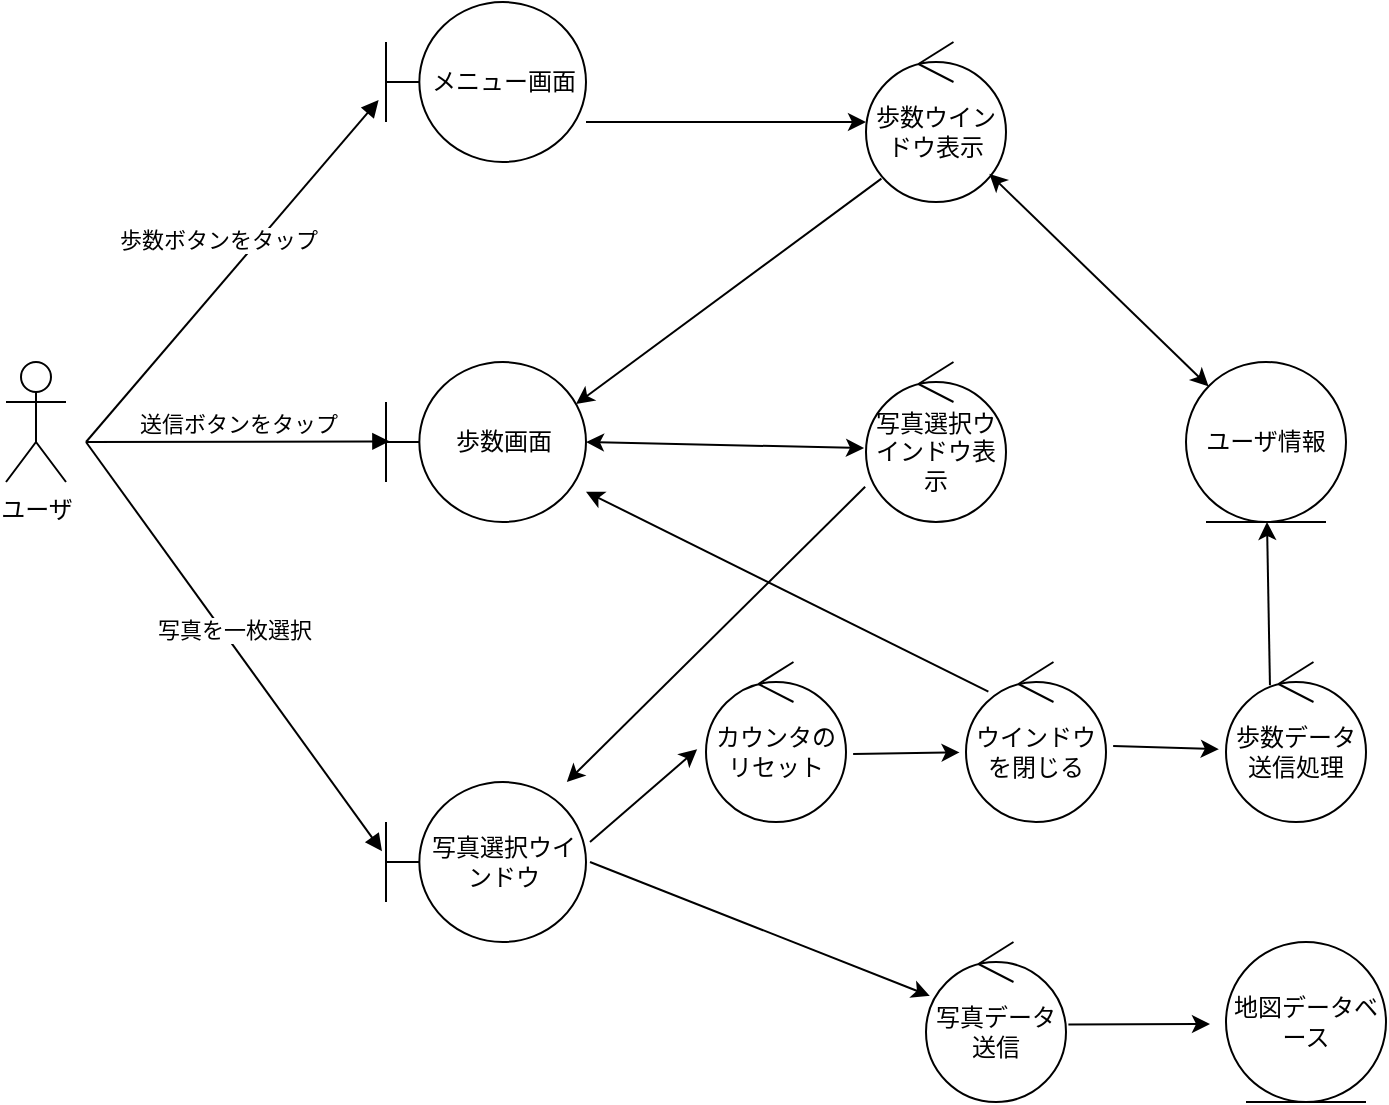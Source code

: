 <mxfile version="13.6.5">
    <diagram id="WnSoWblHD1oKZsIM-miO" name="ページ1">
        <mxGraphModel dx="758" dy="577" grid="1" gridSize="10" guides="1" tooltips="1" connect="1" arrows="1" fold="1" page="1" pageScale="1" pageWidth="827" pageHeight="1169" math="0" shadow="0">
            <root>
                <mxCell id="0"/>
                <mxCell id="1" parent="0"/>
                <mxCell id="2" value="ユーザ" style="shape=umlActor;verticalLabelPosition=bottom;verticalAlign=top;html=1;outlineConnect=0;" vertex="1" parent="1">
                    <mxGeometry x="50" y="410" width="30" height="60" as="geometry"/>
                </mxCell>
                <mxCell id="3" value="メニュー画面" style="shape=umlBoundary;whiteSpace=wrap;html=1;" vertex="1" parent="1">
                    <mxGeometry x="240" y="230" width="100" height="80" as="geometry"/>
                </mxCell>
                <mxCell id="4" value="歩数ボタンをタップ" style="html=1;verticalAlign=bottom;endArrow=block;entryX=-0.037;entryY=0.613;entryDx=0;entryDy=0;entryPerimeter=0;" edge="1" parent="1" target="3">
                    <mxGeometry y="10" width="80" relative="1" as="geometry">
                        <mxPoint x="90" y="450" as="sourcePoint"/>
                        <mxPoint x="190" y="520" as="targetPoint"/>
                        <mxPoint as="offset"/>
                    </mxGeometry>
                </mxCell>
                <mxCell id="5" value="歩数ウインドウ表示" style="ellipse;shape=umlControl;whiteSpace=wrap;html=1;" vertex="1" parent="1">
                    <mxGeometry x="480" y="250" width="70" height="80" as="geometry"/>
                </mxCell>
                <mxCell id="6" value="歩数画面" style="shape=umlBoundary;whiteSpace=wrap;html=1;" vertex="1" parent="1">
                    <mxGeometry x="240" y="410" width="100" height="80" as="geometry"/>
                </mxCell>
                <mxCell id="7" value="" style="endArrow=classic;html=1;exitX=1;exitY=0.75;exitDx=0;exitDy=0;exitPerimeter=0;" edge="1" parent="1" source="3" target="5">
                    <mxGeometry width="50" height="50" relative="1" as="geometry">
                        <mxPoint x="500" y="550" as="sourcePoint"/>
                        <mxPoint x="550" y="500" as="targetPoint"/>
                    </mxGeometry>
                </mxCell>
                <mxCell id="8" value="" style="endArrow=classic;html=1;exitX=0.11;exitY=0.854;exitDx=0;exitDy=0;exitPerimeter=0;entryX=0.95;entryY=0.263;entryDx=0;entryDy=0;entryPerimeter=0;" edge="1" parent="1" source="5" target="6">
                    <mxGeometry width="50" height="50" relative="1" as="geometry">
                        <mxPoint x="500" y="550" as="sourcePoint"/>
                        <mxPoint x="550" y="500" as="targetPoint"/>
                    </mxGeometry>
                </mxCell>
                <mxCell id="9" value="送信ボタンをタップ" style="html=1;verticalAlign=bottom;endArrow=block;entryX=0.017;entryY=0.496;entryDx=0;entryDy=0;entryPerimeter=0;" edge="1" parent="1" target="6">
                    <mxGeometry width="80" relative="1" as="geometry">
                        <mxPoint x="90" y="450" as="sourcePoint"/>
                        <mxPoint x="560" y="520" as="targetPoint"/>
                    </mxGeometry>
                </mxCell>
                <mxCell id="11" value="" style="endArrow=classic;startArrow=classic;html=1;exitX=1;exitY=0.5;exitDx=0;exitDy=0;exitPerimeter=0;entryX=-0.014;entryY=0.538;entryDx=0;entryDy=0;entryPerimeter=0;" edge="1" parent="1" source="6">
                    <mxGeometry width="50" height="50" relative="1" as="geometry">
                        <mxPoint x="500" y="550" as="sourcePoint"/>
                        <mxPoint x="479.02" y="453.04" as="targetPoint"/>
                    </mxGeometry>
                </mxCell>
                <mxCell id="12" value="ユーザ情報" style="ellipse;shape=umlEntity;whiteSpace=wrap;html=1;" vertex="1" parent="1">
                    <mxGeometry x="640" y="410" width="80" height="80" as="geometry"/>
                </mxCell>
                <mxCell id="13" value="" style="endArrow=classic;startArrow=classic;html=1;" edge="1" parent="1" target="12" source="5">
                    <mxGeometry width="50" height="50" relative="1" as="geometry">
                        <mxPoint x="561" y="380" as="sourcePoint"/>
                        <mxPoint x="550" y="540" as="targetPoint"/>
                    </mxGeometry>
                </mxCell>
                <mxCell id="15" value="写真選択ウインドウ表示&lt;br&gt;" style="ellipse;shape=umlControl;whiteSpace=wrap;html=1;" vertex="1" parent="1">
                    <mxGeometry x="480" y="410" width="70" height="80" as="geometry"/>
                </mxCell>
                <mxCell id="16" value="" style="endArrow=classic;html=1;exitX=-0.006;exitY=0.78;exitDx=0;exitDy=0;exitPerimeter=0;" edge="1" parent="1" source="15" target="17">
                    <mxGeometry width="50" height="50" relative="1" as="geometry">
                        <mxPoint x="370" y="440" as="sourcePoint"/>
                        <mxPoint x="340" y="540" as="targetPoint"/>
                    </mxGeometry>
                </mxCell>
                <mxCell id="17" value="写真選択ウインドウ" style="shape=umlBoundary;whiteSpace=wrap;html=1;" vertex="1" parent="1">
                    <mxGeometry x="240" y="620" width="100" height="80" as="geometry"/>
                </mxCell>
                <mxCell id="20" value="写真を一枚選択" style="html=1;verticalAlign=bottom;endArrow=block;entryX=-0.02;entryY=0.433;entryDx=0;entryDy=0;entryPerimeter=0;" edge="1" parent="1" target="17">
                    <mxGeometry width="80" relative="1" as="geometry">
                        <mxPoint x="90" y="450" as="sourcePoint"/>
                        <mxPoint x="430" y="500" as="targetPoint"/>
                    </mxGeometry>
                </mxCell>
                <mxCell id="21" value="写真データ送信" style="ellipse;shape=umlControl;whiteSpace=wrap;html=1;" vertex="1" parent="1">
                    <mxGeometry x="510" y="700" width="70" height="80" as="geometry"/>
                </mxCell>
                <mxCell id="22" value="カウンタのリセット" style="ellipse;shape=umlControl;whiteSpace=wrap;html=1;" vertex="1" parent="1">
                    <mxGeometry x="400" y="560" width="70" height="80" as="geometry"/>
                </mxCell>
                <mxCell id="24" value="" style="endArrow=classic;html=1;entryX=-0.063;entryY=0.545;entryDx=0;entryDy=0;entryPerimeter=0;" edge="1" parent="1" target="22">
                    <mxGeometry width="50" height="50" relative="1" as="geometry">
                        <mxPoint x="342" y="650" as="sourcePoint"/>
                        <mxPoint x="420" y="550" as="targetPoint"/>
                    </mxGeometry>
                </mxCell>
                <mxCell id="25" value="" style="endArrow=classic;html=1;exitX=1.02;exitY=0.5;exitDx=0;exitDy=0;exitPerimeter=0;" edge="1" parent="1" source="17" target="21">
                    <mxGeometry width="50" height="50" relative="1" as="geometry">
                        <mxPoint x="370" y="600" as="sourcePoint"/>
                        <mxPoint x="420" y="550" as="targetPoint"/>
                    </mxGeometry>
                </mxCell>
                <mxCell id="26" value="ウインドウを閉じる" style="ellipse;shape=umlControl;whiteSpace=wrap;html=1;" vertex="1" parent="1">
                    <mxGeometry x="530" y="560" width="70" height="80" as="geometry"/>
                </mxCell>
                <mxCell id="27" value="" style="endArrow=classic;html=1;exitX=1.051;exitY=0.575;exitDx=0;exitDy=0;exitPerimeter=0;entryX=-0.046;entryY=0.565;entryDx=0;entryDy=0;entryPerimeter=0;" edge="1" parent="1" source="22" target="26">
                    <mxGeometry width="50" height="50" relative="1" as="geometry">
                        <mxPoint x="370" y="600" as="sourcePoint"/>
                        <mxPoint x="420" y="550" as="targetPoint"/>
                    </mxGeometry>
                </mxCell>
                <mxCell id="28" value="" style="endArrow=classic;html=1;exitX=0.16;exitY=0.185;exitDx=0;exitDy=0;exitPerimeter=0;" edge="1" parent="1" source="26" target="6">
                    <mxGeometry width="50" height="50" relative="1" as="geometry">
                        <mxPoint x="370" y="600" as="sourcePoint"/>
                        <mxPoint x="420" y="550" as="targetPoint"/>
                    </mxGeometry>
                </mxCell>
                <mxCell id="29" value="" style="endArrow=classic;html=1;exitX=1.017;exitY=0.515;exitDx=0;exitDy=0;exitPerimeter=0;" edge="1" parent="1" source="21">
                    <mxGeometry width="50" height="50" relative="1" as="geometry">
                        <mxPoint x="370" y="600" as="sourcePoint"/>
                        <mxPoint x="652" y="741" as="targetPoint"/>
                    </mxGeometry>
                </mxCell>
                <mxCell id="30" value="歩数データ送信処理" style="ellipse;shape=umlControl;whiteSpace=wrap;html=1;" vertex="1" parent="1">
                    <mxGeometry x="660" y="560" width="70" height="80" as="geometry"/>
                </mxCell>
                <mxCell id="32" value="" style="endArrow=classic;html=1;exitX=0.314;exitY=0.145;exitDx=0;exitDy=0;exitPerimeter=0;" edge="1" parent="1" source="30" target="12">
                    <mxGeometry width="50" height="50" relative="1" as="geometry">
                        <mxPoint x="370" y="520" as="sourcePoint"/>
                        <mxPoint x="420" y="470" as="targetPoint"/>
                    </mxGeometry>
                </mxCell>
                <mxCell id="33" value="" style="endArrow=classic;html=1;exitX=1.051;exitY=0.525;exitDx=0;exitDy=0;exitPerimeter=0;entryX=-0.051;entryY=0.545;entryDx=0;entryDy=0;entryPerimeter=0;" edge="1" parent="1" source="26" target="30">
                    <mxGeometry width="50" height="50" relative="1" as="geometry">
                        <mxPoint x="370" y="520" as="sourcePoint"/>
                        <mxPoint x="420" y="470" as="targetPoint"/>
                    </mxGeometry>
                </mxCell>
                <mxCell id="35" value="地図データベース" style="ellipse;shape=umlEntity;whiteSpace=wrap;html=1;" vertex="1" parent="1">
                    <mxGeometry x="660" y="700" width="80" height="80" as="geometry"/>
                </mxCell>
            </root>
        </mxGraphModel>
    </diagram>
</mxfile>